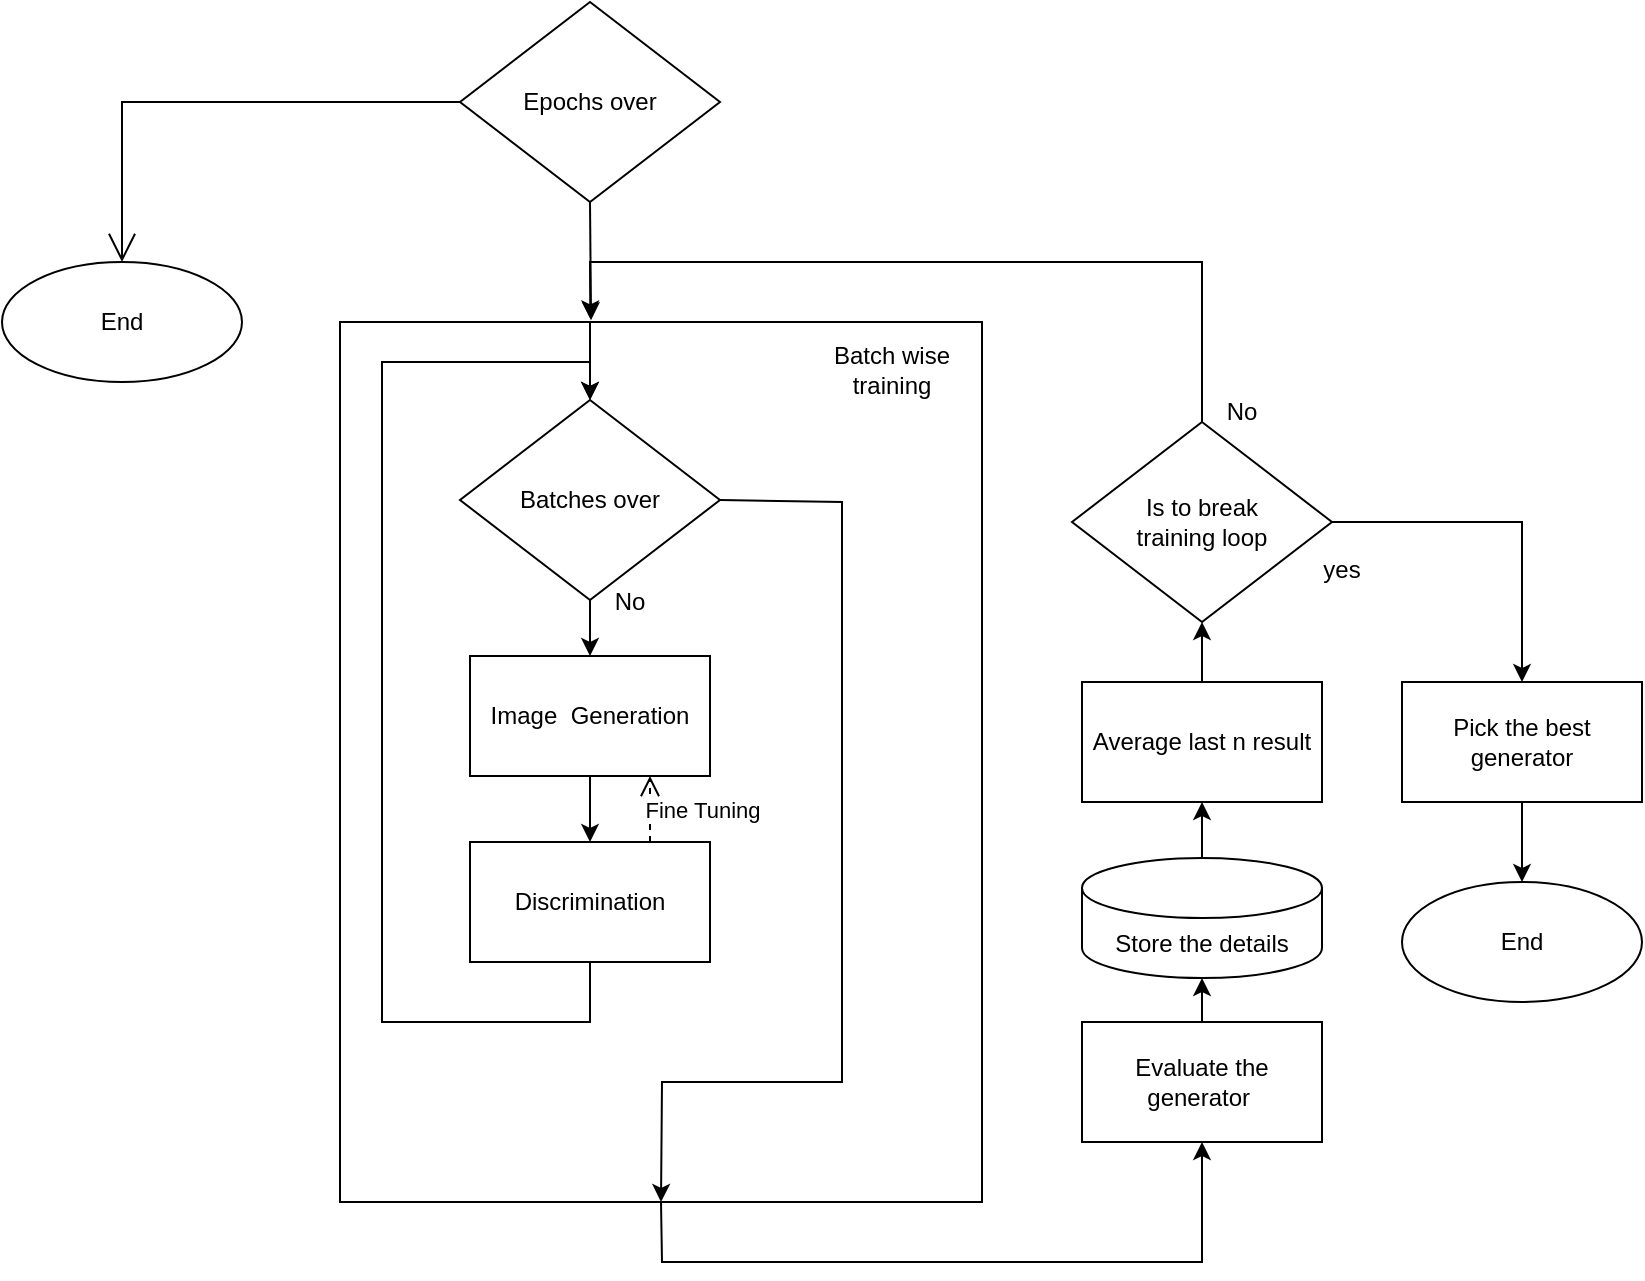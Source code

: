 <mxfile version="20.3.7" type="device"><diagram id="h-1oumVDuJ0b_qx3LgeI" name="Page-1"><mxGraphModel dx="1359" dy="745" grid="1" gridSize="10" guides="1" tooltips="1" connect="1" arrows="1" fold="1" page="1" pageScale="1" pageWidth="850" pageHeight="1100" math="0" shadow="0"><root><mxCell id="0"/><mxCell id="1" parent="0"/><mxCell id="3iDDSbqC3w6Q562k3z_B-1" value="Epochs over" style="rhombus;whiteSpace=wrap;html=1;" vertex="1" parent="1"><mxGeometry x="329" y="110" width="130" height="100" as="geometry"/></mxCell><mxCell id="3iDDSbqC3w6Q562k3z_B-4" value="" style="endArrow=open;endFill=1;endSize=12;html=1;rounded=0;exitX=0;exitY=0.5;exitDx=0;exitDy=0;" edge="1" parent="1" source="3iDDSbqC3w6Q562k3z_B-1"><mxGeometry width="160" relative="1" as="geometry"><mxPoint x="340" y="380" as="sourcePoint"/><mxPoint x="160" y="240" as="targetPoint"/><Array as="points"><mxPoint x="160" y="160"/></Array></mxGeometry></mxCell><mxCell id="3iDDSbqC3w6Q562k3z_B-6" value="End" style="ellipse;whiteSpace=wrap;html=1;" vertex="1" parent="1"><mxGeometry x="100" y="240" width="120" height="60" as="geometry"/></mxCell><mxCell id="3iDDSbqC3w6Q562k3z_B-7" value="" style="whiteSpace=wrap;html=1;" vertex="1" parent="1"><mxGeometry x="269" y="270" width="321" height="440" as="geometry"/></mxCell><mxCell id="3iDDSbqC3w6Q562k3z_B-13" value="" style="edgeStyle=orthogonalEdgeStyle;rounded=0;orthogonalLoop=1;jettySize=auto;html=1;" edge="1" parent="1" source="3iDDSbqC3w6Q562k3z_B-10" target="3iDDSbqC3w6Q562k3z_B-11"><mxGeometry relative="1" as="geometry"/></mxCell><mxCell id="3iDDSbqC3w6Q562k3z_B-10" value="Batches over" style="rhombus;whiteSpace=wrap;html=1;" vertex="1" parent="1"><mxGeometry x="329" y="309" width="130" height="100" as="geometry"/></mxCell><mxCell id="3iDDSbqC3w6Q562k3z_B-14" value="" style="edgeStyle=orthogonalEdgeStyle;rounded=0;orthogonalLoop=1;jettySize=auto;html=1;" edge="1" parent="1" source="3iDDSbqC3w6Q562k3z_B-11" target="3iDDSbqC3w6Q562k3z_B-12"><mxGeometry relative="1" as="geometry"/></mxCell><mxCell id="3iDDSbqC3w6Q562k3z_B-11" value="Image&amp;nbsp; Generation" style="rounded=0;whiteSpace=wrap;html=1;" vertex="1" parent="1"><mxGeometry x="334" y="437" width="120" height="60" as="geometry"/></mxCell><mxCell id="3iDDSbqC3w6Q562k3z_B-12" value="Discrimination" style="rounded=0;whiteSpace=wrap;html=1;" vertex="1" parent="1"><mxGeometry x="334" y="530" width="120" height="60" as="geometry"/></mxCell><mxCell id="3iDDSbqC3w6Q562k3z_B-15" value="Fine Tuning" style="html=1;verticalAlign=bottom;endArrow=open;dashed=1;endSize=8;rounded=0;exitX=0.75;exitY=0;exitDx=0;exitDy=0;entryX=0.75;entryY=1;entryDx=0;entryDy=0;" edge="1" parent="1" source="3iDDSbqC3w6Q562k3z_B-12" target="3iDDSbqC3w6Q562k3z_B-11"><mxGeometry x="-0.556" y="-26" relative="1" as="geometry"><mxPoint x="460" y="380" as="sourcePoint"/><mxPoint x="380" y="380" as="targetPoint"/><mxPoint as="offset"/></mxGeometry></mxCell><mxCell id="3iDDSbqC3w6Q562k3z_B-16" value="No" style="text;html=1;strokeColor=none;fillColor=none;align=center;verticalAlign=middle;whiteSpace=wrap;rounded=0;" vertex="1" parent="1"><mxGeometry x="384" y="395" width="60" height="30" as="geometry"/></mxCell><mxCell id="3iDDSbqC3w6Q562k3z_B-17" value="" style="endArrow=classic;html=1;rounded=0;entryX=0.5;entryY=0;entryDx=0;entryDy=0;exitX=0.5;exitY=1;exitDx=0;exitDy=0;" edge="1" parent="1" source="3iDDSbqC3w6Q562k3z_B-12" target="3iDDSbqC3w6Q562k3z_B-10"><mxGeometry width="50" height="50" relative="1" as="geometry"><mxPoint x="400" y="400" as="sourcePoint"/><mxPoint x="450" y="350" as="targetPoint"/><Array as="points"><mxPoint x="394" y="620"/><mxPoint x="290" y="620"/><mxPoint x="290" y="290"/><mxPoint x="394" y="290"/></Array></mxGeometry></mxCell><mxCell id="3iDDSbqC3w6Q562k3z_B-18" value="" style="endArrow=classic;html=1;rounded=0;entryX=0.5;entryY=0;entryDx=0;entryDy=0;" edge="1" parent="1" target="3iDDSbqC3w6Q562k3z_B-10"><mxGeometry width="50" height="50" relative="1" as="geometry"><mxPoint x="394" y="270" as="sourcePoint"/><mxPoint x="450" y="350" as="targetPoint"/></mxGeometry></mxCell><mxCell id="3iDDSbqC3w6Q562k3z_B-19" value="" style="endArrow=classic;html=1;rounded=0;entryX=0.5;entryY=1;entryDx=0;entryDy=0;exitX=1;exitY=0.5;exitDx=0;exitDy=0;" edge="1" parent="1" source="3iDDSbqC3w6Q562k3z_B-10" target="3iDDSbqC3w6Q562k3z_B-7"><mxGeometry width="50" height="50" relative="1" as="geometry"><mxPoint x="400" y="400" as="sourcePoint"/><mxPoint x="450" y="350" as="targetPoint"/><Array as="points"><mxPoint x="520" y="360"/><mxPoint x="520" y="650"/><mxPoint x="430" y="650"/></Array></mxGeometry></mxCell><mxCell id="3iDDSbqC3w6Q562k3z_B-21" value="Batch wise training" style="text;html=1;strokeColor=none;fillColor=none;align=center;verticalAlign=middle;whiteSpace=wrap;rounded=0;" vertex="1" parent="1"><mxGeometry x="510" y="279" width="70" height="30" as="geometry"/></mxCell><mxCell id="3iDDSbqC3w6Q562k3z_B-22" value="" style="endArrow=classic;html=1;rounded=0;exitX=0.5;exitY=1;exitDx=0;exitDy=0;entryX=0.391;entryY=-0.002;entryDx=0;entryDy=0;entryPerimeter=0;" edge="1" parent="1" source="3iDDSbqC3w6Q562k3z_B-1" target="3iDDSbqC3w6Q562k3z_B-7"><mxGeometry width="50" height="50" relative="1" as="geometry"><mxPoint x="404" y="280" as="sourcePoint"/><mxPoint x="396" y="270" as="targetPoint"/></mxGeometry></mxCell><mxCell id="3iDDSbqC3w6Q562k3z_B-23" value="Is to break &lt;br&gt;training loop" style="rhombus;whiteSpace=wrap;html=1;" vertex="1" parent="1"><mxGeometry x="635" y="320" width="130" height="100" as="geometry"/></mxCell><mxCell id="3iDDSbqC3w6Q562k3z_B-24" value="Evaluate the generator&amp;nbsp;" style="rounded=0;whiteSpace=wrap;html=1;" vertex="1" parent="1"><mxGeometry x="640" y="620" width="120" height="60" as="geometry"/></mxCell><mxCell id="3iDDSbqC3w6Q562k3z_B-25" value="Store the details" style="shape=cylinder3;whiteSpace=wrap;html=1;boundedLbl=1;backgroundOutline=1;size=15;" vertex="1" parent="1"><mxGeometry x="640" y="538" width="120" height="60" as="geometry"/></mxCell><mxCell id="3iDDSbqC3w6Q562k3z_B-26" value="Average last n result" style="rounded=0;whiteSpace=wrap;html=1;" vertex="1" parent="1"><mxGeometry x="640" y="450" width="120" height="60" as="geometry"/></mxCell><mxCell id="3iDDSbqC3w6Q562k3z_B-27" value="" style="endArrow=classic;html=1;rounded=0;exitX=0.5;exitY=1;exitDx=0;exitDy=0;entryX=0.5;entryY=1;entryDx=0;entryDy=0;" edge="1" parent="1" source="3iDDSbqC3w6Q562k3z_B-7" target="3iDDSbqC3w6Q562k3z_B-24"><mxGeometry width="50" height="50" relative="1" as="geometry"><mxPoint x="540" y="520" as="sourcePoint"/><mxPoint x="590" y="470" as="targetPoint"/><Array as="points"><mxPoint x="430" y="740"/><mxPoint x="700" y="740"/></Array></mxGeometry></mxCell><mxCell id="3iDDSbqC3w6Q562k3z_B-28" value="" style="endArrow=classic;html=1;rounded=0;entryX=0.5;entryY=1;entryDx=0;entryDy=0;entryPerimeter=0;exitX=0.5;exitY=0;exitDx=0;exitDy=0;" edge="1" parent="1" source="3iDDSbqC3w6Q562k3z_B-24" target="3iDDSbqC3w6Q562k3z_B-25"><mxGeometry width="50" height="50" relative="1" as="geometry"><mxPoint x="650" y="650" as="sourcePoint"/><mxPoint x="700" y="600" as="targetPoint"/></mxGeometry></mxCell><mxCell id="3iDDSbqC3w6Q562k3z_B-29" value="" style="endArrow=classic;html=1;rounded=0;entryX=0.5;entryY=1;entryDx=0;entryDy=0;exitX=0.5;exitY=0;exitDx=0;exitDy=0;exitPerimeter=0;" edge="1" parent="1" source="3iDDSbqC3w6Q562k3z_B-25" target="3iDDSbqC3w6Q562k3z_B-26"><mxGeometry width="50" height="50" relative="1" as="geometry"><mxPoint x="699.83" y="532" as="sourcePoint"/><mxPoint x="699.83" y="510" as="targetPoint"/></mxGeometry></mxCell><mxCell id="3iDDSbqC3w6Q562k3z_B-30" value="" style="endArrow=classic;html=1;rounded=0;entryX=0.5;entryY=1;entryDx=0;entryDy=0;exitX=0.5;exitY=0;exitDx=0;exitDy=0;" edge="1" parent="1" source="3iDDSbqC3w6Q562k3z_B-26" target="3iDDSbqC3w6Q562k3z_B-23"><mxGeometry width="50" height="50" relative="1" as="geometry"><mxPoint x="699.83" y="448" as="sourcePoint"/><mxPoint x="699.83" y="420" as="targetPoint"/></mxGeometry></mxCell><mxCell id="3iDDSbqC3w6Q562k3z_B-31" value="" style="endArrow=classic;html=1;rounded=0;exitX=1;exitY=0.5;exitDx=0;exitDy=0;entryX=0.5;entryY=0;entryDx=0;entryDy=0;" edge="1" parent="1" source="3iDDSbqC3w6Q562k3z_B-23" target="3iDDSbqC3w6Q562k3z_B-35"><mxGeometry width="50" height="50" relative="1" as="geometry"><mxPoint x="780" y="420" as="sourcePoint"/><mxPoint x="790" y="370" as="targetPoint"/><Array as="points"><mxPoint x="860" y="370"/></Array></mxGeometry></mxCell><mxCell id="3iDDSbqC3w6Q562k3z_B-32" value="" style="endArrow=classic;html=1;rounded=0;exitX=0.5;exitY=0;exitDx=0;exitDy=0;entryX=0.39;entryY=-0.004;entryDx=0;entryDy=0;entryPerimeter=0;" edge="1" parent="1" source="3iDDSbqC3w6Q562k3z_B-23" target="3iDDSbqC3w6Q562k3z_B-7"><mxGeometry width="50" height="50" relative="1" as="geometry"><mxPoint x="775" y="380" as="sourcePoint"/><mxPoint x="690" y="200" as="targetPoint"/><Array as="points"><mxPoint x="700" y="240"/><mxPoint x="394" y="240"/></Array></mxGeometry></mxCell><mxCell id="3iDDSbqC3w6Q562k3z_B-33" value="No" style="text;html=1;strokeColor=none;fillColor=none;align=center;verticalAlign=middle;whiteSpace=wrap;rounded=0;" vertex="1" parent="1"><mxGeometry x="690" y="300" width="60" height="30" as="geometry"/></mxCell><mxCell id="3iDDSbqC3w6Q562k3z_B-34" value="yes" style="text;html=1;strokeColor=none;fillColor=none;align=center;verticalAlign=middle;whiteSpace=wrap;rounded=0;" vertex="1" parent="1"><mxGeometry x="740" y="379" width="60" height="30" as="geometry"/></mxCell><mxCell id="3iDDSbqC3w6Q562k3z_B-39" value="" style="edgeStyle=orthogonalEdgeStyle;rounded=0;orthogonalLoop=1;jettySize=auto;html=1;" edge="1" parent="1" source="3iDDSbqC3w6Q562k3z_B-35" target="3iDDSbqC3w6Q562k3z_B-38"><mxGeometry relative="1" as="geometry"/></mxCell><mxCell id="3iDDSbqC3w6Q562k3z_B-35" value="Pick the best generator" style="rounded=0;whiteSpace=wrap;html=1;" vertex="1" parent="1"><mxGeometry x="800" y="450" width="120" height="60" as="geometry"/></mxCell><mxCell id="3iDDSbqC3w6Q562k3z_B-38" value="End" style="ellipse;whiteSpace=wrap;html=1;rounded=0;" vertex="1" parent="1"><mxGeometry x="800" y="550" width="120" height="60" as="geometry"/></mxCell></root></mxGraphModel></diagram></mxfile>